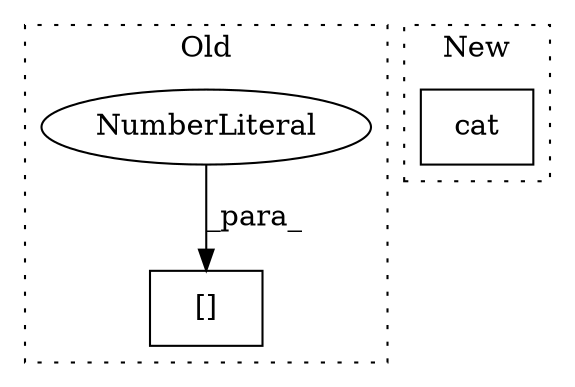 digraph G {
subgraph cluster0 {
1 [label="[]" a="2" s="5113,5140" l="26,1" shape="box"];
3 [label="NumberLiteral" a="34" s="5139" l="1" shape="ellipse"];
label = "Old";
style="dotted";
}
subgraph cluster1 {
2 [label="cat" a="32" s="5154,5173" l="4,1" shape="box"];
label = "New";
style="dotted";
}
3 -> 1 [label="_para_"];
}